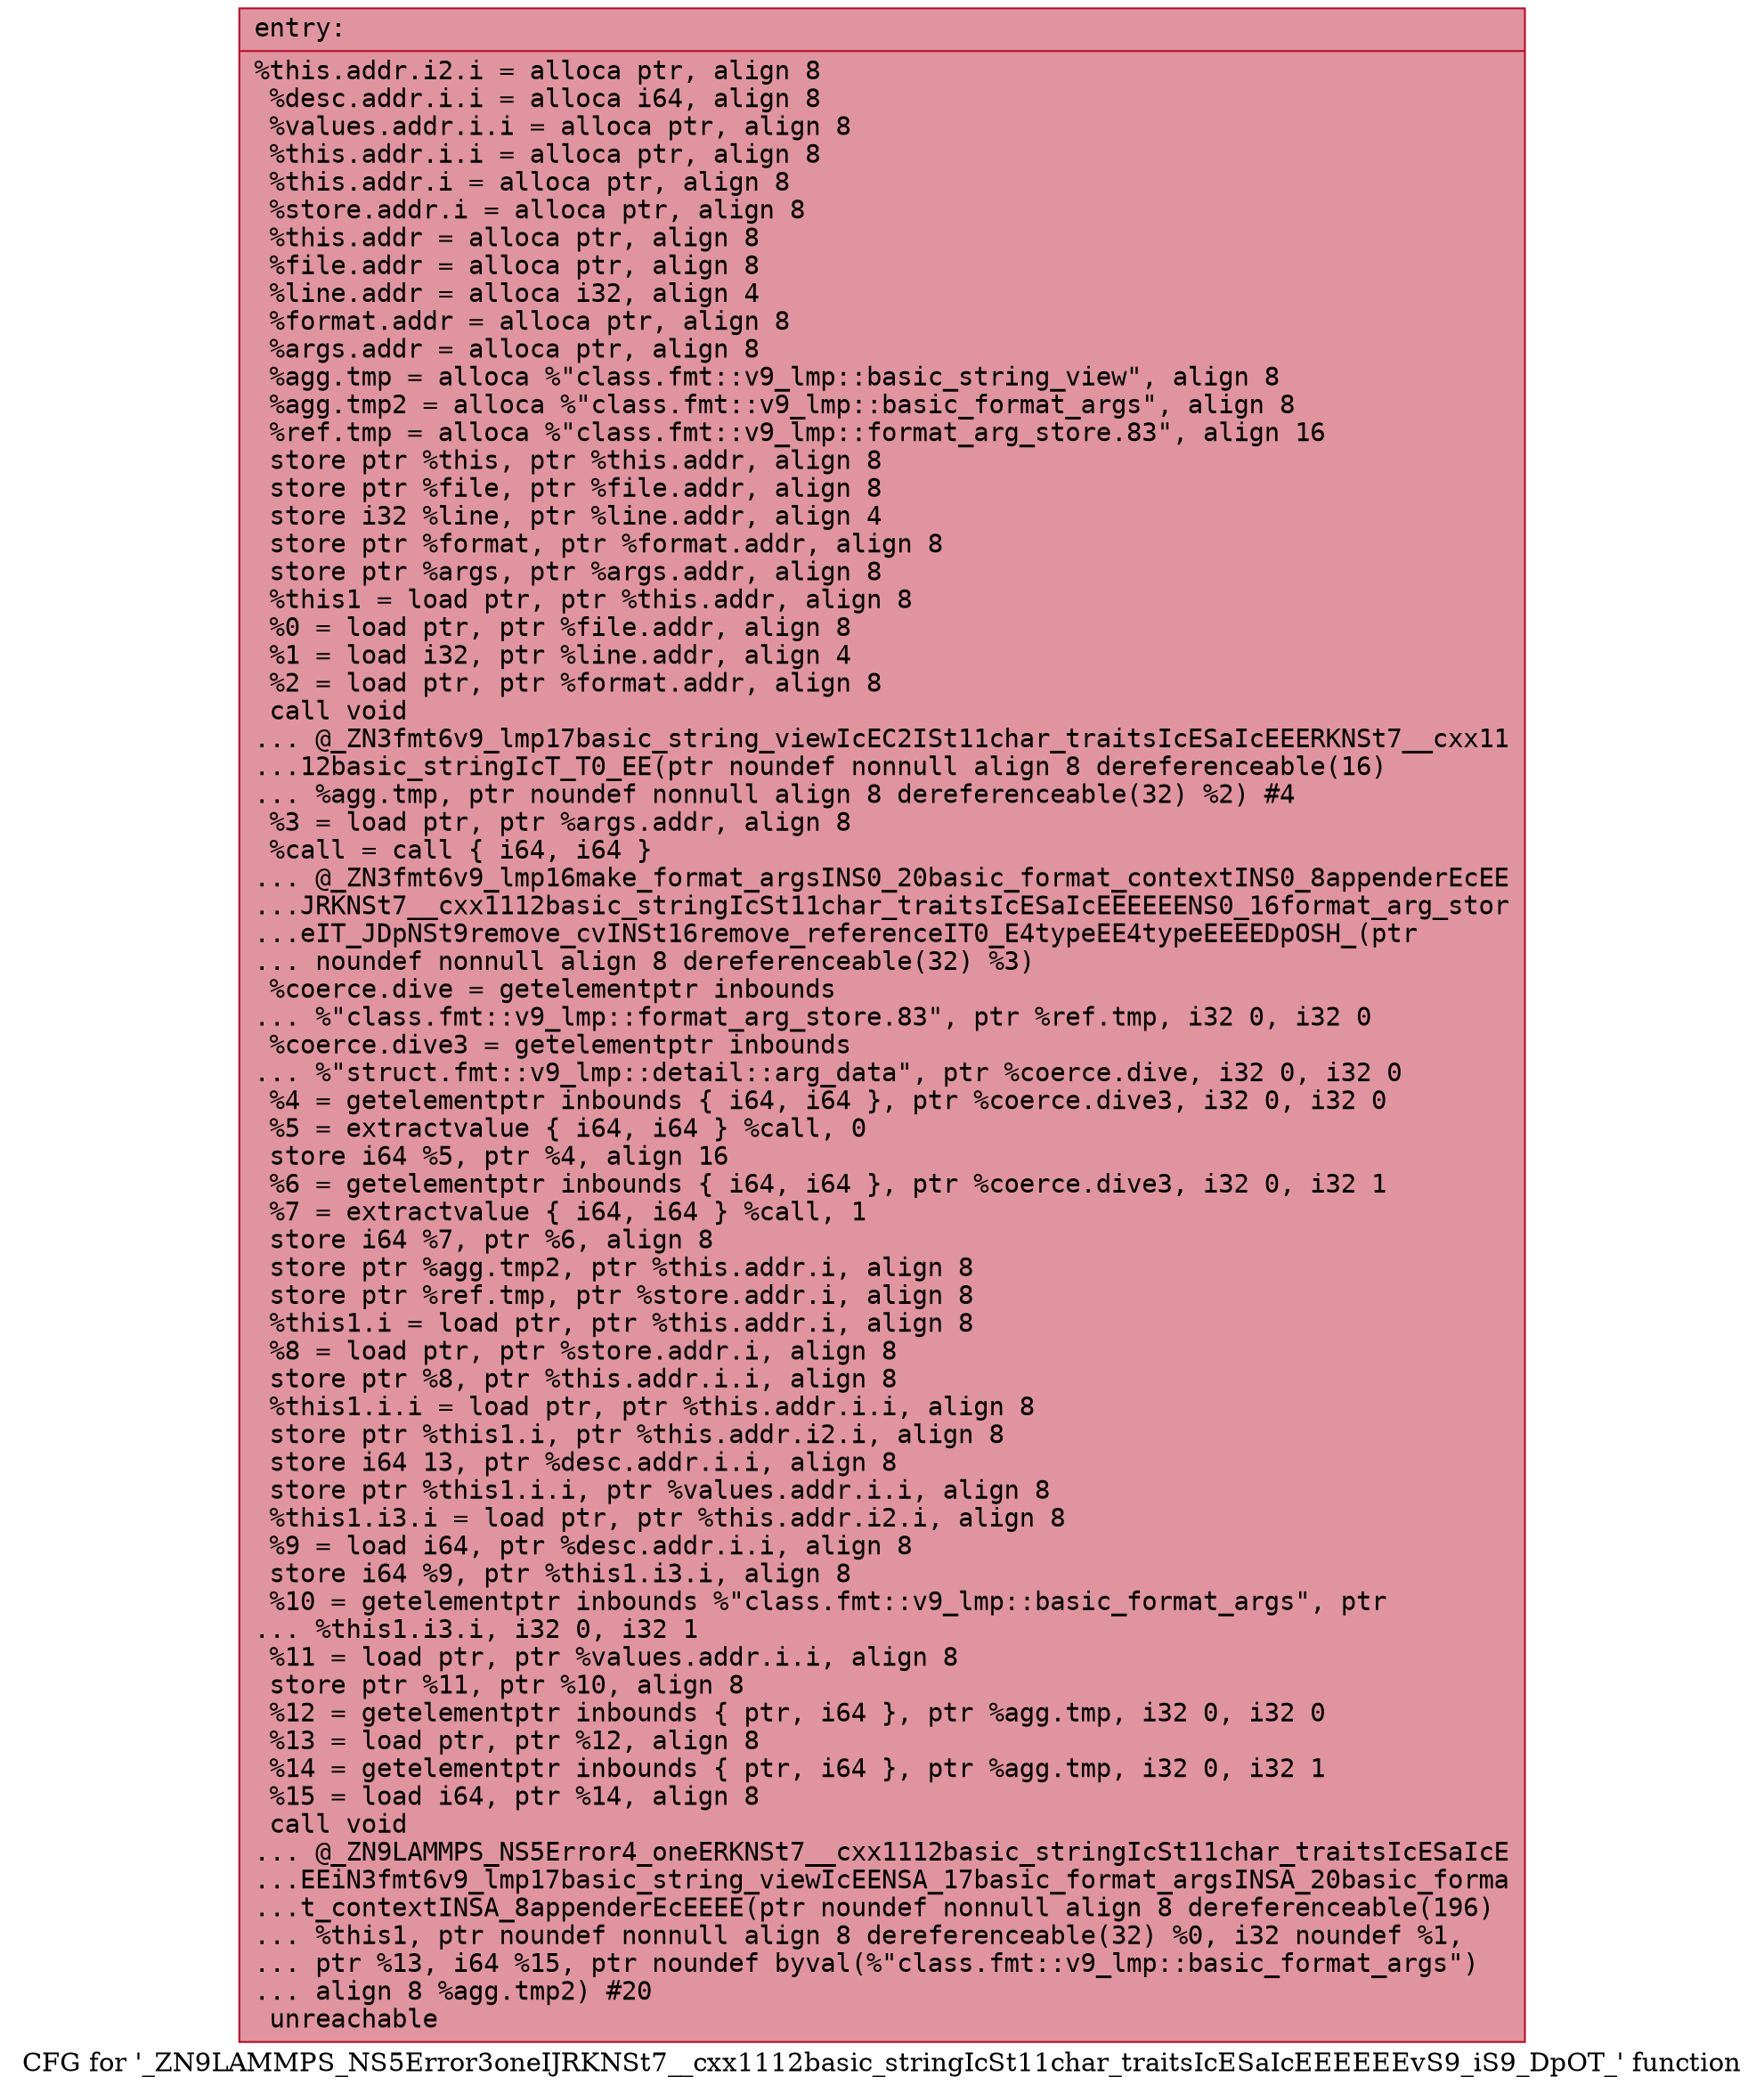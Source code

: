digraph "CFG for '_ZN9LAMMPS_NS5Error3oneIJRKNSt7__cxx1112basic_stringIcSt11char_traitsIcESaIcEEEEEEvS9_iS9_DpOT_' function" {
	label="CFG for '_ZN9LAMMPS_NS5Error3oneIJRKNSt7__cxx1112basic_stringIcSt11char_traitsIcESaIcEEEEEEvS9_iS9_DpOT_' function";

	Node0x55c7e096d1c0 [shape=record,color="#b70d28ff", style=filled, fillcolor="#b70d2870" fontname="Courier",label="{entry:\l|  %this.addr.i2.i = alloca ptr, align 8\l  %desc.addr.i.i = alloca i64, align 8\l  %values.addr.i.i = alloca ptr, align 8\l  %this.addr.i.i = alloca ptr, align 8\l  %this.addr.i = alloca ptr, align 8\l  %store.addr.i = alloca ptr, align 8\l  %this.addr = alloca ptr, align 8\l  %file.addr = alloca ptr, align 8\l  %line.addr = alloca i32, align 4\l  %format.addr = alloca ptr, align 8\l  %args.addr = alloca ptr, align 8\l  %agg.tmp = alloca %\"class.fmt::v9_lmp::basic_string_view\", align 8\l  %agg.tmp2 = alloca %\"class.fmt::v9_lmp::basic_format_args\", align 8\l  %ref.tmp = alloca %\"class.fmt::v9_lmp::format_arg_store.83\", align 16\l  store ptr %this, ptr %this.addr, align 8\l  store ptr %file, ptr %file.addr, align 8\l  store i32 %line, ptr %line.addr, align 4\l  store ptr %format, ptr %format.addr, align 8\l  store ptr %args, ptr %args.addr, align 8\l  %this1 = load ptr, ptr %this.addr, align 8\l  %0 = load ptr, ptr %file.addr, align 8\l  %1 = load i32, ptr %line.addr, align 4\l  %2 = load ptr, ptr %format.addr, align 8\l  call void\l... @_ZN3fmt6v9_lmp17basic_string_viewIcEC2ISt11char_traitsIcESaIcEEERKNSt7__cxx11\l...12basic_stringIcT_T0_EE(ptr noundef nonnull align 8 dereferenceable(16)\l... %agg.tmp, ptr noundef nonnull align 8 dereferenceable(32) %2) #4\l  %3 = load ptr, ptr %args.addr, align 8\l  %call = call \{ i64, i64 \}\l... @_ZN3fmt6v9_lmp16make_format_argsINS0_20basic_format_contextINS0_8appenderEcEE\l...JRKNSt7__cxx1112basic_stringIcSt11char_traitsIcESaIcEEEEEENS0_16format_arg_stor\l...eIT_JDpNSt9remove_cvINSt16remove_referenceIT0_E4typeEE4typeEEEEDpOSH_(ptr\l... noundef nonnull align 8 dereferenceable(32) %3)\l  %coerce.dive = getelementptr inbounds\l... %\"class.fmt::v9_lmp::format_arg_store.83\", ptr %ref.tmp, i32 0, i32 0\l  %coerce.dive3 = getelementptr inbounds\l... %\"struct.fmt::v9_lmp::detail::arg_data\", ptr %coerce.dive, i32 0, i32 0\l  %4 = getelementptr inbounds \{ i64, i64 \}, ptr %coerce.dive3, i32 0, i32 0\l  %5 = extractvalue \{ i64, i64 \} %call, 0\l  store i64 %5, ptr %4, align 16\l  %6 = getelementptr inbounds \{ i64, i64 \}, ptr %coerce.dive3, i32 0, i32 1\l  %7 = extractvalue \{ i64, i64 \} %call, 1\l  store i64 %7, ptr %6, align 8\l  store ptr %agg.tmp2, ptr %this.addr.i, align 8\l  store ptr %ref.tmp, ptr %store.addr.i, align 8\l  %this1.i = load ptr, ptr %this.addr.i, align 8\l  %8 = load ptr, ptr %store.addr.i, align 8\l  store ptr %8, ptr %this.addr.i.i, align 8\l  %this1.i.i = load ptr, ptr %this.addr.i.i, align 8\l  store ptr %this1.i, ptr %this.addr.i2.i, align 8\l  store i64 13, ptr %desc.addr.i.i, align 8\l  store ptr %this1.i.i, ptr %values.addr.i.i, align 8\l  %this1.i3.i = load ptr, ptr %this.addr.i2.i, align 8\l  %9 = load i64, ptr %desc.addr.i.i, align 8\l  store i64 %9, ptr %this1.i3.i, align 8\l  %10 = getelementptr inbounds %\"class.fmt::v9_lmp::basic_format_args\", ptr\l... %this1.i3.i, i32 0, i32 1\l  %11 = load ptr, ptr %values.addr.i.i, align 8\l  store ptr %11, ptr %10, align 8\l  %12 = getelementptr inbounds \{ ptr, i64 \}, ptr %agg.tmp, i32 0, i32 0\l  %13 = load ptr, ptr %12, align 8\l  %14 = getelementptr inbounds \{ ptr, i64 \}, ptr %agg.tmp, i32 0, i32 1\l  %15 = load i64, ptr %14, align 8\l  call void\l... @_ZN9LAMMPS_NS5Error4_oneERKNSt7__cxx1112basic_stringIcSt11char_traitsIcESaIcE\l...EEiN3fmt6v9_lmp17basic_string_viewIcEENSA_17basic_format_argsINSA_20basic_forma\l...t_contextINSA_8appenderEcEEEE(ptr noundef nonnull align 8 dereferenceable(196)\l... %this1, ptr noundef nonnull align 8 dereferenceable(32) %0, i32 noundef %1,\l... ptr %13, i64 %15, ptr noundef byval(%\"class.fmt::v9_lmp::basic_format_args\")\l... align 8 %agg.tmp2) #20\l  unreachable\l}"];
}
